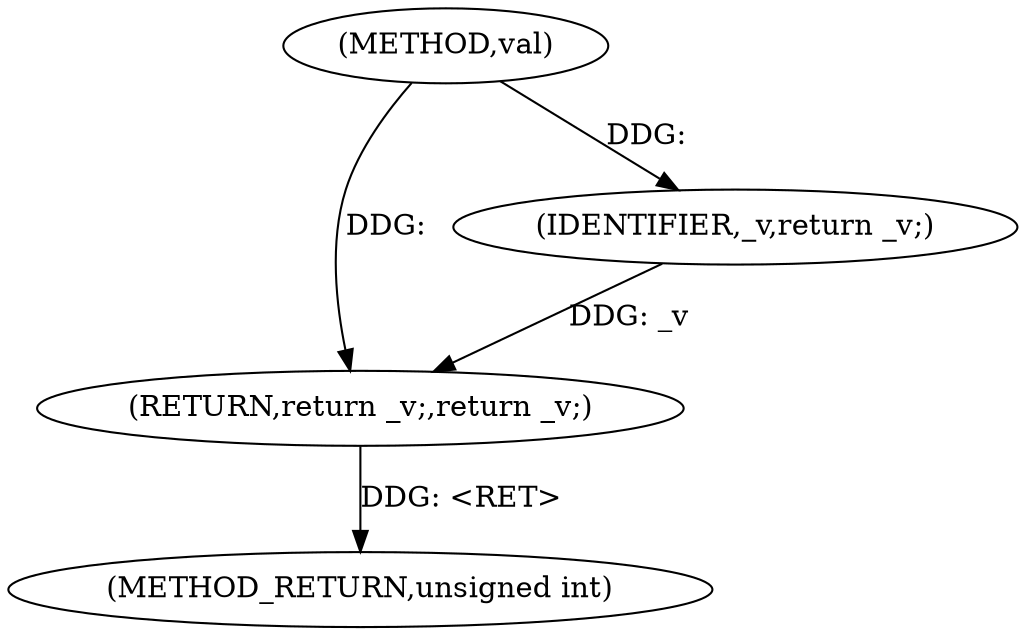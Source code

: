digraph "val" {  
"1000811" [label = "(METHOD,val)" ]
"1000815" [label = "(METHOD_RETURN,unsigned int)" ]
"1000813" [label = "(RETURN,return _v;,return _v;)" ]
"1000814" [label = "(IDENTIFIER,_v,return _v;)" ]
  "1000813" -> "1000815"  [ label = "DDG: <RET>"] 
  "1000814" -> "1000813"  [ label = "DDG: _v"] 
  "1000811" -> "1000813"  [ label = "DDG: "] 
  "1000811" -> "1000814"  [ label = "DDG: "] 
}
